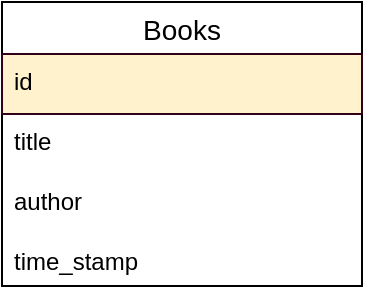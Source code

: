 <mxfile version="14.5.7" type="google"><diagram id="OriL08829d2q4KC3IiqE" name="Page-1"><mxGraphModel dx="1422" dy="804" grid="1" gridSize="10" guides="1" tooltips="1" connect="1" arrows="1" fold="1" page="1" pageScale="1" pageWidth="850" pageHeight="1100" math="0" shadow="0"><root><mxCell id="0"/><mxCell id="1" parent="0"/><mxCell id="fimbX2xIp1R0ftYJC5Ys-35" value="Books" style="swimlane;fontStyle=0;childLayout=stackLayout;horizontal=1;startSize=26;horizontalStack=0;resizeParent=1;resizeParentMax=0;resizeLast=0;collapsible=1;marginBottom=0;align=center;fontSize=14;" vertex="1" parent="1"><mxGeometry x="260" y="260" width="180" height="142" as="geometry"><mxRectangle x="310" y="220" width="50" height="26" as="alternateBounds"/></mxGeometry></mxCell><mxCell id="fimbX2xIp1R0ftYJC5Ys-36" value="id" style="text;spacingLeft=4;spacingRight=4;overflow=hidden;rotatable=0;points=[[0,0.5],[1,0.5]];portConstraint=eastwest;fontSize=12;fillColor=#fff2cc;strokeColor=#33001A;" vertex="1" parent="fimbX2xIp1R0ftYJC5Ys-35"><mxGeometry y="26" width="180" height="30" as="geometry"/></mxCell><mxCell id="fimbX2xIp1R0ftYJC5Ys-37" value="title" style="text;strokeColor=none;fillColor=none;spacingLeft=4;spacingRight=4;overflow=hidden;rotatable=0;points=[[0,0.5],[1,0.5]];portConstraint=eastwest;fontSize=12;" vertex="1" parent="fimbX2xIp1R0ftYJC5Ys-35"><mxGeometry y="56" width="180" height="30" as="geometry"/></mxCell><mxCell id="fimbX2xIp1R0ftYJC5Ys-38" value="author" style="text;strokeColor=none;fillColor=none;spacingLeft=4;spacingRight=4;overflow=hidden;rotatable=0;points=[[0,0.5],[1,0.5]];portConstraint=eastwest;fontSize=12;" vertex="1" parent="fimbX2xIp1R0ftYJC5Ys-35"><mxGeometry y="86" width="180" height="30" as="geometry"/></mxCell><mxCell id="fimbX2xIp1R0ftYJC5Ys-39" value="time_stamp" style="text;strokeColor=none;fillColor=none;align=left;verticalAlign=top;spacingLeft=4;spacingRight=4;overflow=hidden;rotatable=0;points=[[0,0.5],[1,0.5]];portConstraint=eastwest;" vertex="1" parent="fimbX2xIp1R0ftYJC5Ys-35"><mxGeometry y="116" width="180" height="26" as="geometry"/></mxCell></root></mxGraphModel></diagram></mxfile>